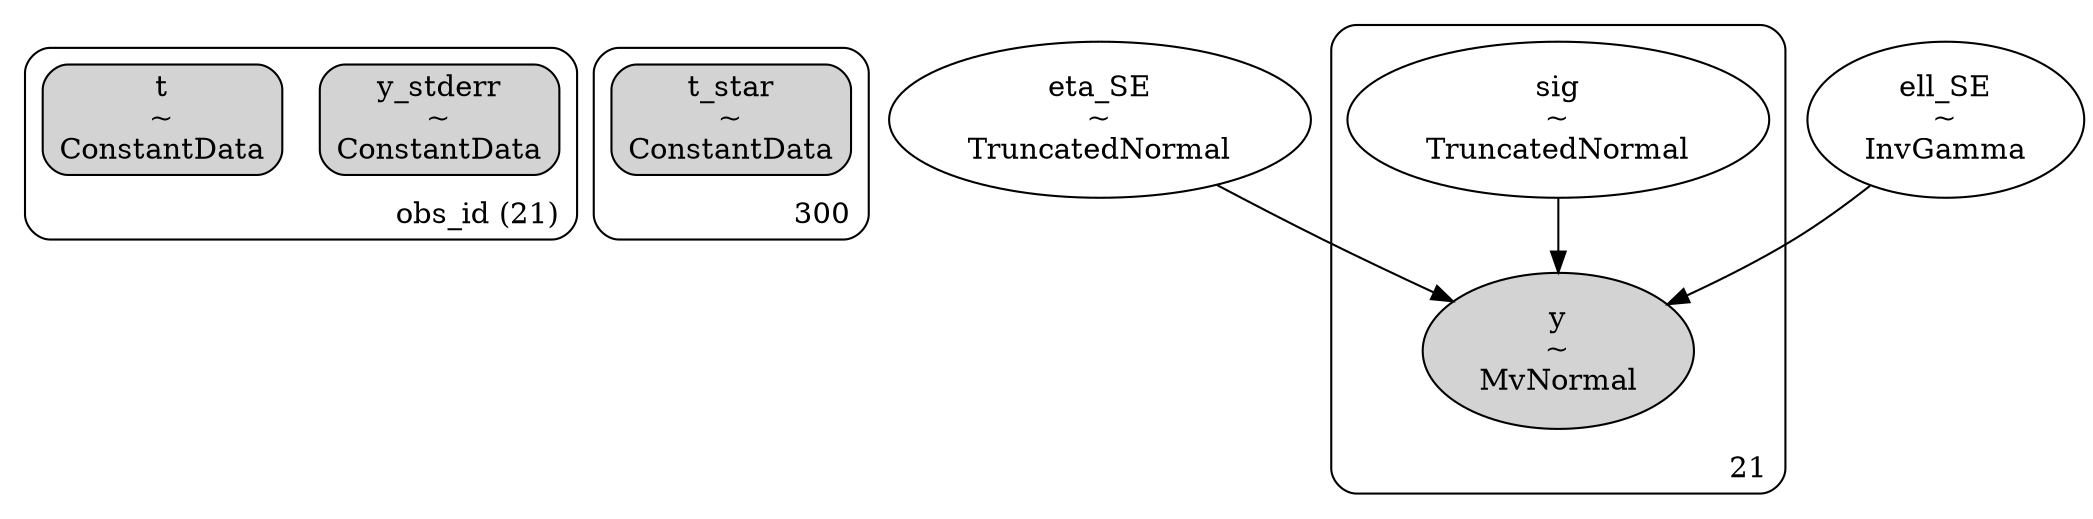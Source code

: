 digraph {
	subgraph "clusterobs_id (21)" {
		y_stderr [label="y_stderr
~
ConstantData" shape=box style="rounded, filled"]
		t [label="t
~
ConstantData" shape=box style="rounded, filled"]
		label="obs_id (21)" labeljust=r labelloc=b style=rounded
	}
	subgraph cluster300 {
		t_star [label="t_star
~
ConstantData" shape=box style="rounded, filled"]
		label=300 labeljust=r labelloc=b style=rounded
	}
	eta_SE [label="eta_SE
~
TruncatedNormal" shape=ellipse]
	ell_SE [label="ell_SE
~
InvGamma" shape=ellipse]
	subgraph cluster21 {
		sig [label="sig
~
TruncatedNormal" shape=ellipse]
		y [label="y
~
MvNormal" shape=ellipse style=filled]
		label=21 labeljust=r labelloc=b style=rounded
	}
	eta_SE -> y
	sig -> y
	ell_SE -> y
}

